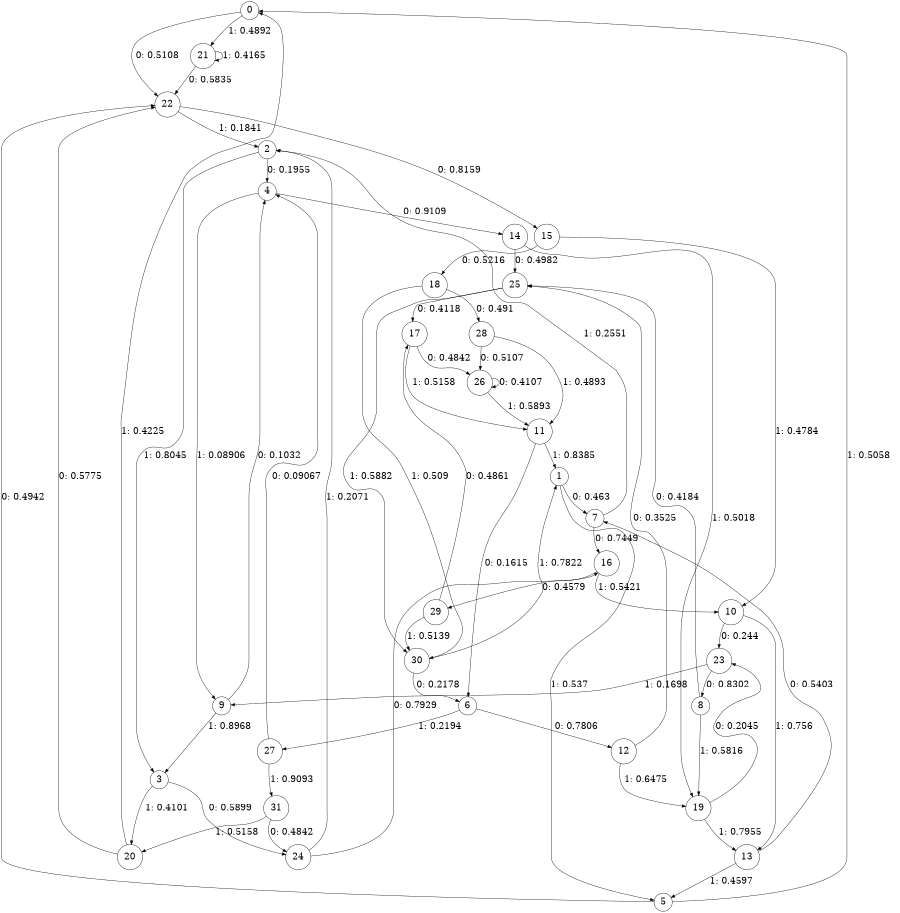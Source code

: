 digraph "ch12randomL7" {
size = "6,8.5";
ratio = "fill";
node [shape = circle];
node [fontsize = 24];
edge [fontsize = 24];
0 -> 22 [label = "0: 0.5108   "];
0 -> 21 [label = "1: 0.4892   "];
1 -> 7 [label = "0: 0.463    "];
1 -> 5 [label = "1: 0.537    "];
2 -> 4 [label = "0: 0.1955   "];
2 -> 3 [label = "1: 0.8045   "];
3 -> 24 [label = "0: 0.5899   "];
3 -> 20 [label = "1: 0.4101   "];
4 -> 14 [label = "0: 0.9109   "];
4 -> 9 [label = "1: 0.08906  "];
5 -> 22 [label = "0: 0.4942   "];
5 -> 0 [label = "1: 0.5058   "];
6 -> 12 [label = "0: 0.7806   "];
6 -> 27 [label = "1: 0.2194   "];
7 -> 16 [label = "0: 0.7449   "];
7 -> 2 [label = "1: 0.2551   "];
8 -> 25 [label = "0: 0.4184   "];
8 -> 19 [label = "1: 0.5816   "];
9 -> 4 [label = "0: 0.1032   "];
9 -> 3 [label = "1: 0.8968   "];
10 -> 23 [label = "0: 0.244    "];
10 -> 13 [label = "1: 0.756    "];
11 -> 6 [label = "0: 0.1615   "];
11 -> 1 [label = "1: 0.8385   "];
12 -> 25 [label = "0: 0.3525   "];
12 -> 19 [label = "1: 0.6475   "];
13 -> 7 [label = "0: 0.5403   "];
13 -> 5 [label = "1: 0.4597   "];
14 -> 25 [label = "0: 0.4982   "];
14 -> 19 [label = "1: 0.5018   "];
15 -> 18 [label = "0: 0.5216   "];
15 -> 10 [label = "1: 0.4784   "];
16 -> 29 [label = "0: 0.4579   "];
16 -> 10 [label = "1: 0.5421   "];
17 -> 26 [label = "0: 0.4842   "];
17 -> 11 [label = "1: 0.5158   "];
18 -> 28 [label = "0: 0.491    "];
18 -> 30 [label = "1: 0.509    "];
19 -> 23 [label = "0: 0.2045   "];
19 -> 13 [label = "1: 0.7955   "];
20 -> 22 [label = "0: 0.5775   "];
20 -> 0 [label = "1: 0.4225   "];
21 -> 22 [label = "0: 0.5835   "];
21 -> 21 [label = "1: 0.4165   "];
22 -> 15 [label = "0: 0.8159   "];
22 -> 2 [label = "1: 0.1841   "];
23 -> 8 [label = "0: 0.8302   "];
23 -> 9 [label = "1: 0.1698   "];
24 -> 16 [label = "0: 0.7929   "];
24 -> 2 [label = "1: 0.2071   "];
25 -> 17 [label = "0: 0.4118   "];
25 -> 30 [label = "1: 0.5882   "];
26 -> 26 [label = "0: 0.4107   "];
26 -> 11 [label = "1: 0.5893   "];
27 -> 4 [label = "0: 0.09067  "];
27 -> 31 [label = "1: 0.9093   "];
28 -> 26 [label = "0: 0.5107   "];
28 -> 11 [label = "1: 0.4893   "];
29 -> 17 [label = "0: 0.4861   "];
29 -> 30 [label = "1: 0.5139   "];
30 -> 6 [label = "0: 0.2178   "];
30 -> 1 [label = "1: 0.7822   "];
31 -> 24 [label = "0: 0.4842   "];
31 -> 20 [label = "1: 0.5158   "];
}